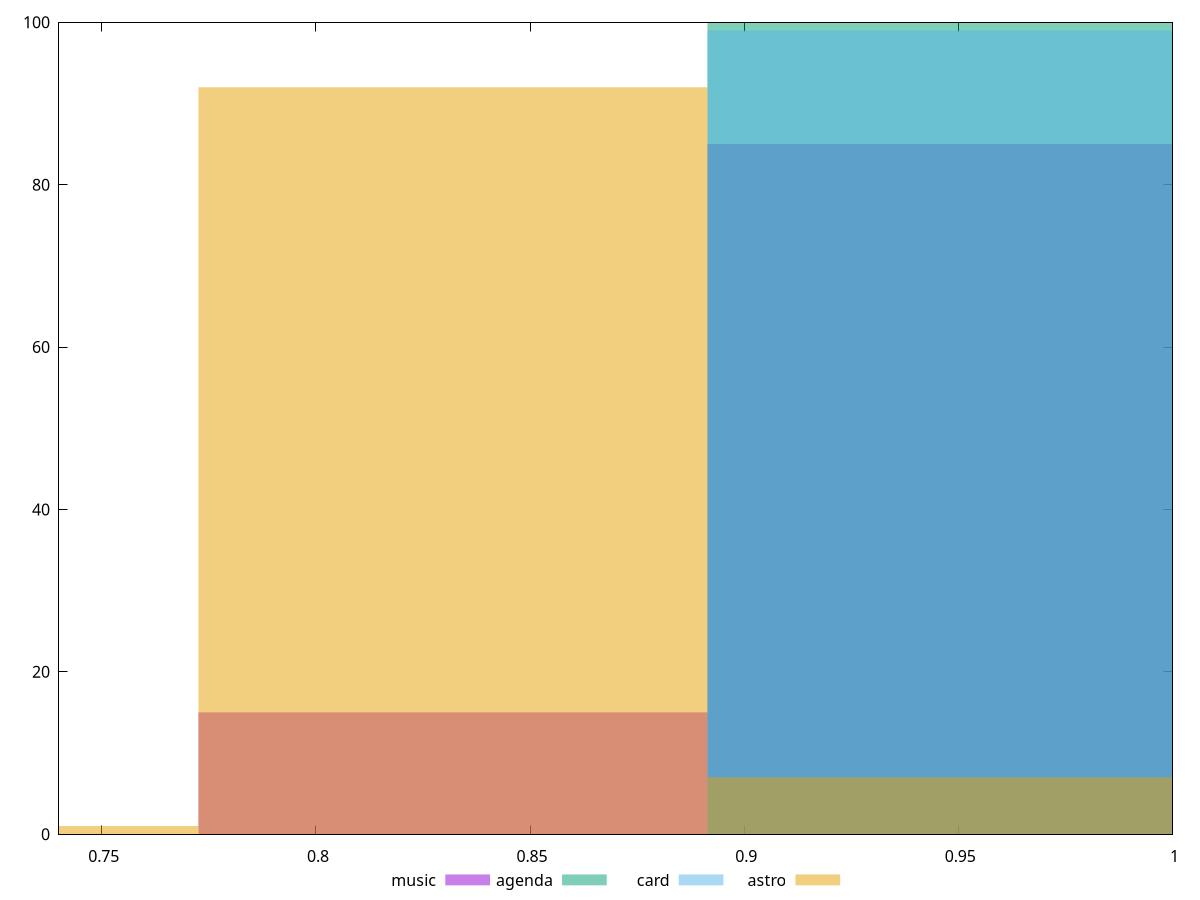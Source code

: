 reset

$music <<EOF
0.8319919630542119 15
0.9508479577762421 85
EOF

$agenda <<EOF
0.9508479577762421 100
EOF

$card <<EOF
0.9508479577762421 99
EOF

$astro <<EOF
0.7131359683321816 1
0.8319919630542119 92
0.9508479577762421 7
EOF

set key outside below
set boxwidth 0.11885599472203026
set xrange [0.74:1]
set yrange [0:100]
set trange [0:100]
set style fill transparent solid 0.5 noborder
set terminal svg size 640, 520 enhanced background rgb 'white'
set output "reports/report_00030_2021-02-24T20-42-31.540Z/mainthread-work-breakdown/comparison/histogram/all_score.svg"

plot $music title "music" with boxes, \
     $agenda title "agenda" with boxes, \
     $card title "card" with boxes, \
     $astro title "astro" with boxes

reset
